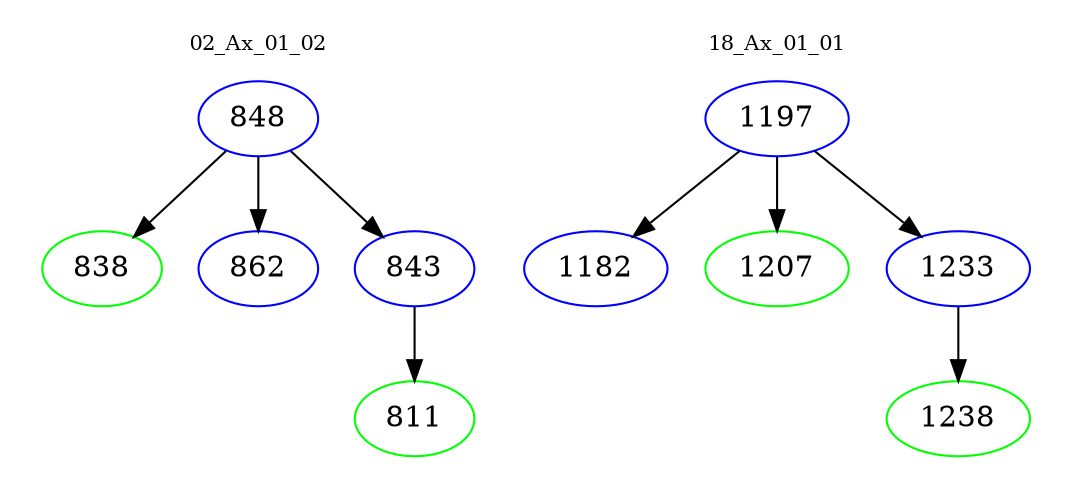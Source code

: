 digraph{
subgraph cluster_0 {
color = white
label = "02_Ax_01_02";
fontsize=10;
T0_848 [label="848", color="blue"]
T0_848 -> T0_838 [color="black"]
T0_838 [label="838", color="green"]
T0_848 -> T0_862 [color="black"]
T0_862 [label="862", color="blue"]
T0_848 -> T0_843 [color="black"]
T0_843 [label="843", color="blue"]
T0_843 -> T0_811 [color="black"]
T0_811 [label="811", color="green"]
}
subgraph cluster_1 {
color = white
label = "18_Ax_01_01";
fontsize=10;
T1_1197 [label="1197", color="blue"]
T1_1197 -> T1_1182 [color="black"]
T1_1182 [label="1182", color="blue"]
T1_1197 -> T1_1207 [color="black"]
T1_1207 [label="1207", color="green"]
T1_1197 -> T1_1233 [color="black"]
T1_1233 [label="1233", color="blue"]
T1_1233 -> T1_1238 [color="black"]
T1_1238 [label="1238", color="green"]
}
}
